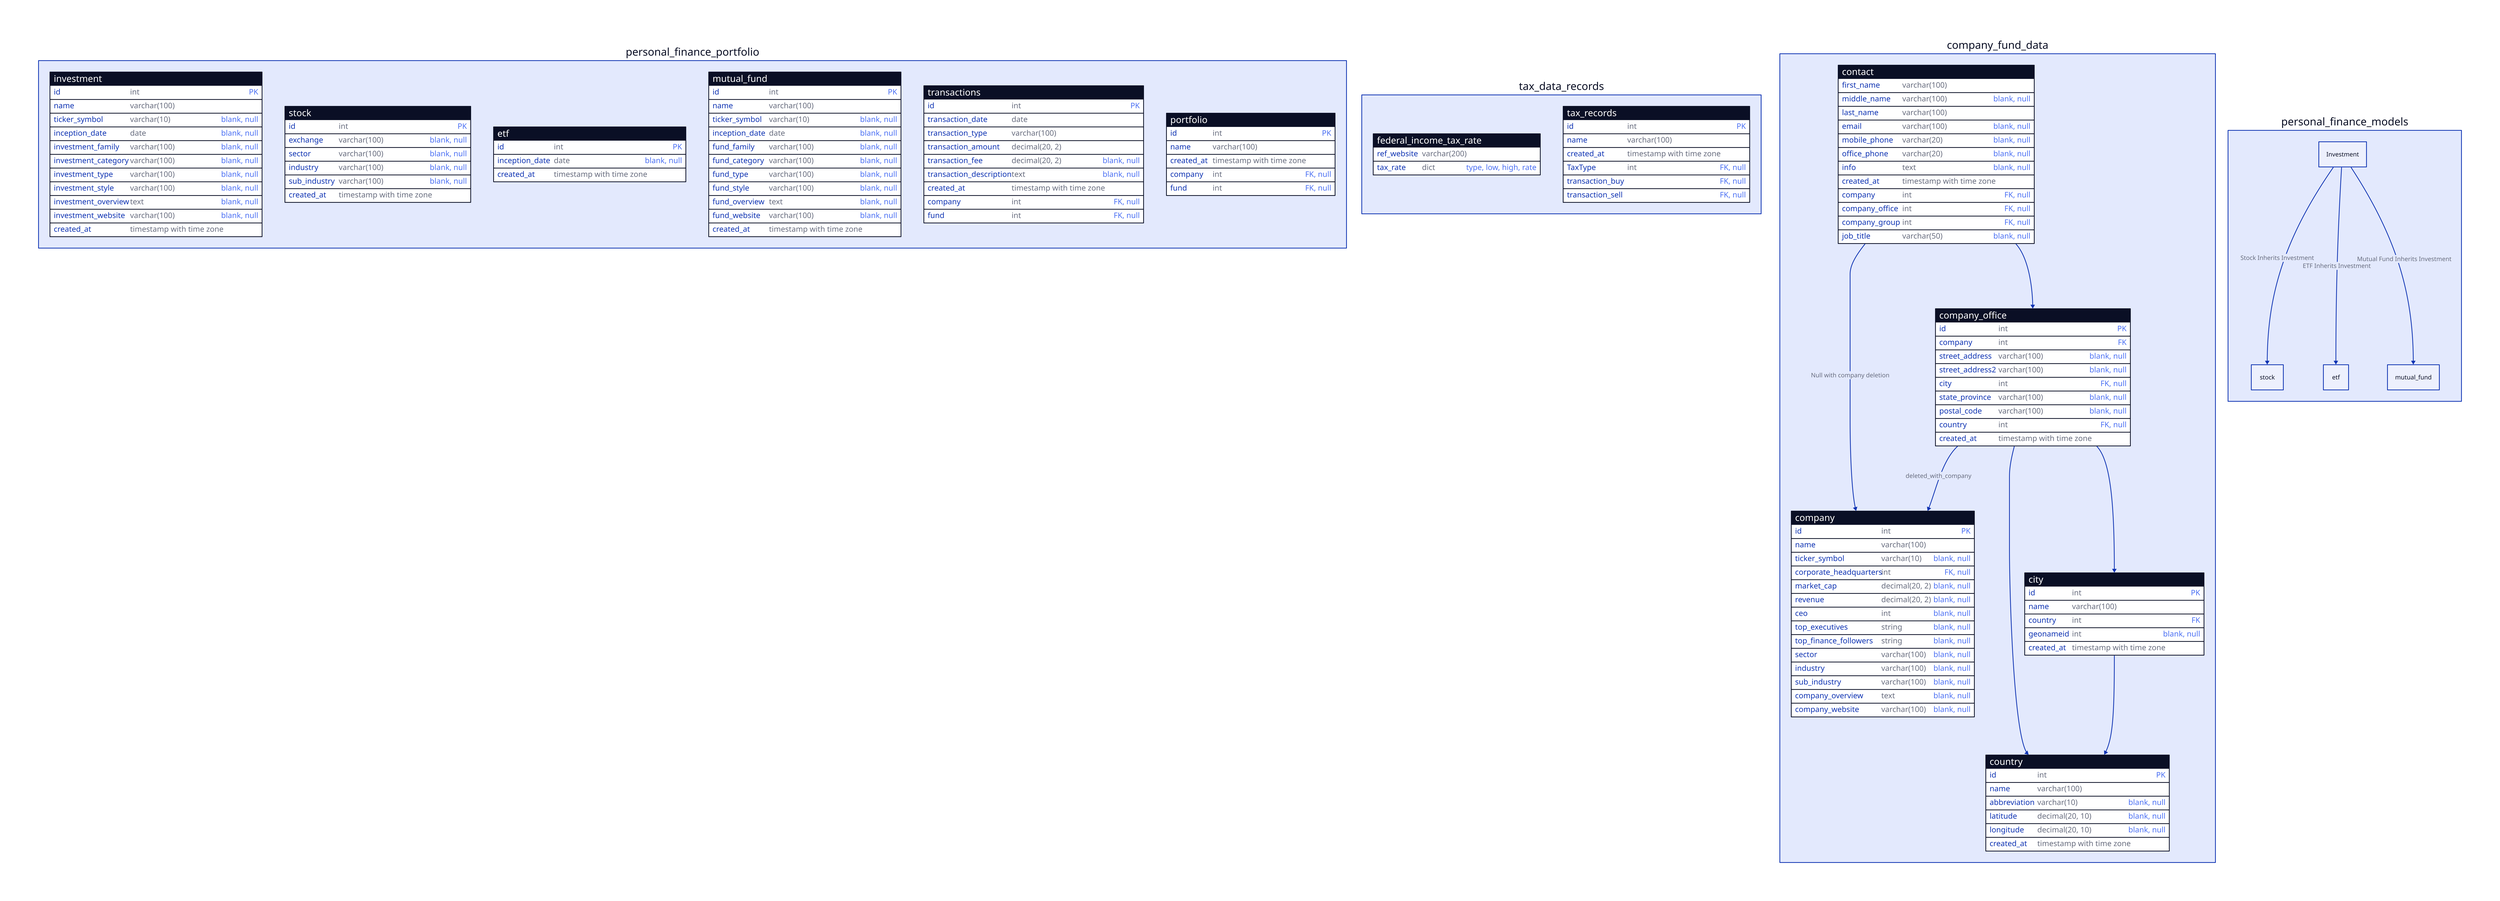 # D2 Notation
personal_finance_portfolio: {
    investment: {
      shape: sql_table
      id: int {constraint: primary_key}
      name: varchar(100)
      ticker_symbol: varchar(10) {constraint: [blank; null]}
      inception_date: date {constraint: [blank; null]}
      investment_family: varchar(100) {constraint: [blank; null]}
      investment_category: varchar(100) {constraint: [blank; null]}
      investment_type: varchar(100) {constraint: [blank; null]}
      investment_style: varchar(100) {constraint: [blank; null]}
      investment_overview: text {constraint: [blank; null]}
      investment_website: varchar(100) {constraint: [blank; null]}
      created_at: timestamp with time zone
    }
    stock: {
      shape: sql_table
      id: int {constraint: primary_key}
      exchange: varchar(100) {constraint: [blank; null]}
      sector: varchar(100) {constraint: [blank; null]}
      industry: varchar(100) {constraint: [blank; null]}
      sub_industry: varchar(100) {constraint: [blank; null]}
      created_at: timestamp with time zone
    }
    etf: {
      shape: sql_table
      id: int {constraint: primary_key}
      inception_date: date {constraint: [blank; null]}
      created_at: timestamp with time zone
    }
    mutual_fund: {
      shape: sql_table
      id: int {constraint: primary_key}
      name: varchar(100)
      ticker_symbol: varchar(10) {constraint: [blank; null]}
      inception_date: date {constraint: [blank; null]}
      fund_family: varchar(100) {constraint: [blank; null]}
      fund_category: varchar(100) {constraint: [blank; null]}
      fund_type: varchar(100) {constraint: [blank; null]}
      fund_style: varchar(100) {constraint: [blank; null]}
      fund_overview: text {constraint: [blank; null]}
      fund_website: varchar(100) {constraint: [blank; null]}
      created_at: timestamp with time zone
    }
    transactions {
        shape: sql_table
        id: int {constraint: primary_key}
        transaction_date: date
        transaction_type: varchar(100)
        transaction_amount: decimal(20, 2)
        transaction_fee: decimal(20, 2) {constraint: [blank; null]}
        transaction_description: text {constraint: [blank; null]}
        created_at: timestamp with time zone
        company: int {constraint: [foreign_key; null]}
        fund: int {constraint: [foreign_key; null]}
        
    }
    portfolio {
        shape: sql_table
        id: int {constraint: primary_key}
        name: varchar(100)
        created_at: timestamp with time zone
        company: int {constraint: [foreign_key; null]}
        fund: int {constraint: [foreign_key; null]}
    }
  }
  tax_data_records{
    federal_income_tax_rate {
        shape: sql_table
        ref_website: varchar(200)
        tax_rate: dict {constraint: [type; low; high; rate]}

    }
    tax_records {
        shape: sql_table
        id: int {constraint: primary_key}
        name: varchar(100)
        created_at: timestamp with time zone
        TaxType: int {constraint: [foreign_key; null]}
        transaction_buy: {constraint: [foreign_key; null]}
        transaction_sell: {constraint: [foreign_key; null]}
    }
  }
  company_fund_data{
    company: {
        shape: sql_table
        id: int {constraint: primary_key}
        name: varchar(100)
        ticker_symbol: varchar(10) {constraint: [blank; null]}
        corporate_headquarters: int {constraint: [foreign_key; null]}
        market_cap: decimal(20, 2) {constraint: [blank; null]}
        revenue: decimal(20, 2) {constraint: [blank; null]}
        ceo: int {constraint: [blank; null]}
        top_executives: string {constraint: [blank; null]}
        top_finance_followers: string {constraint: [blank; null]}
        sector: varchar(100) {constraint: [blank; null]}
        industry: varchar(100) {constraint: [blank; null]}
        sub_industry: varchar(100) {constraint: [blank; null]}
        company_overview: text {constraint: [blank; null]}
        company_website: varchar(100) {constraint: [blank; null]}
      }
      country: {
        shape: sql_table
        id: int {constraint: primary_key}
        name: varchar(100)
        abbreviation: varchar(10) {constraint: [blank; null]}
        latitude: decimal(20, 10) {constraint: [blank; null]}
        longitude: decimal(20, 10) {constraint: [blank; null]}
        created_at: timestamp with time zone
      }
      city: {
        shape: sql_table
        id: int {constraint: primary_key}
        name: varchar(100)
        country: int {constraint: foreign_key}
        geonameid: int {constraint: [blank; null]}
        created_at: timestamp with time zone
      }
      company_office: {
        shape: sql_table
        id: int {constraint: primary_key}
        company: int {constraint: foreign_key}
        street_address: varchar(100) {constraint: [blank; null]}
        street_address2: varchar(100) {constraint: [blank; null]}
        city: int {constraint: [foreign_key; null]}
        state_province: varchar(100) {constraint: [blank; null]}
        postal_code: varchar(100) {constraint: [blank; null]}
        country: int {constraint: [foreign_key; null]}
        created_at: timestamp with time zone
      }
      contact: {
        shape: sql_table
        first_name: varchar(100)
        middle_name: varchar(100) {constraint: [blank; null]}
        last_name: varchar(100)
        email: varchar(100) {constraint: [blank; null]}
        mobile_phone: varchar(20) {constraint: [blank; null]}
        office_phone: varchar(20) {constraint: [blank; null]}
        info: text {constraint: [blank; null]}
        created_at: timestamp with time zone
        company: int {constraint: [foreign_key; null]}
        company_office: int {constraint: [foreign_key; null]}
        company_group: int {constraint: [foreign_key; null]}
        job_title: varchar(50) {constraint: [blank; null]}
      }
  }
  personal_finance_models.Investment -> personal_finance_models.stock : Stock Inherits Investment
  personal_finance_models.Investment -> personal_finance_models.etf : ETF Inherits Investment
  personal_finance_models.Investment -> personal_finance_models.mutual_fund : Mutual Fund Inherits Investment
  company_fund_data.City.country -> company_fund_data.country.id
  company_fund_data.company_office.city -> company_fund_data.City.id
  company_fund_data.company_office.company -> company_fund_data.company.id : deleted_with_company
  company_fund_data.company_office.country -> company_fund_data.country.id
  company_fund_data.Contact.company -> company_fund_data.company.id : Null with company deletion
  company_fund_data.Contact.company_office -> company_fund_data.company_office.id